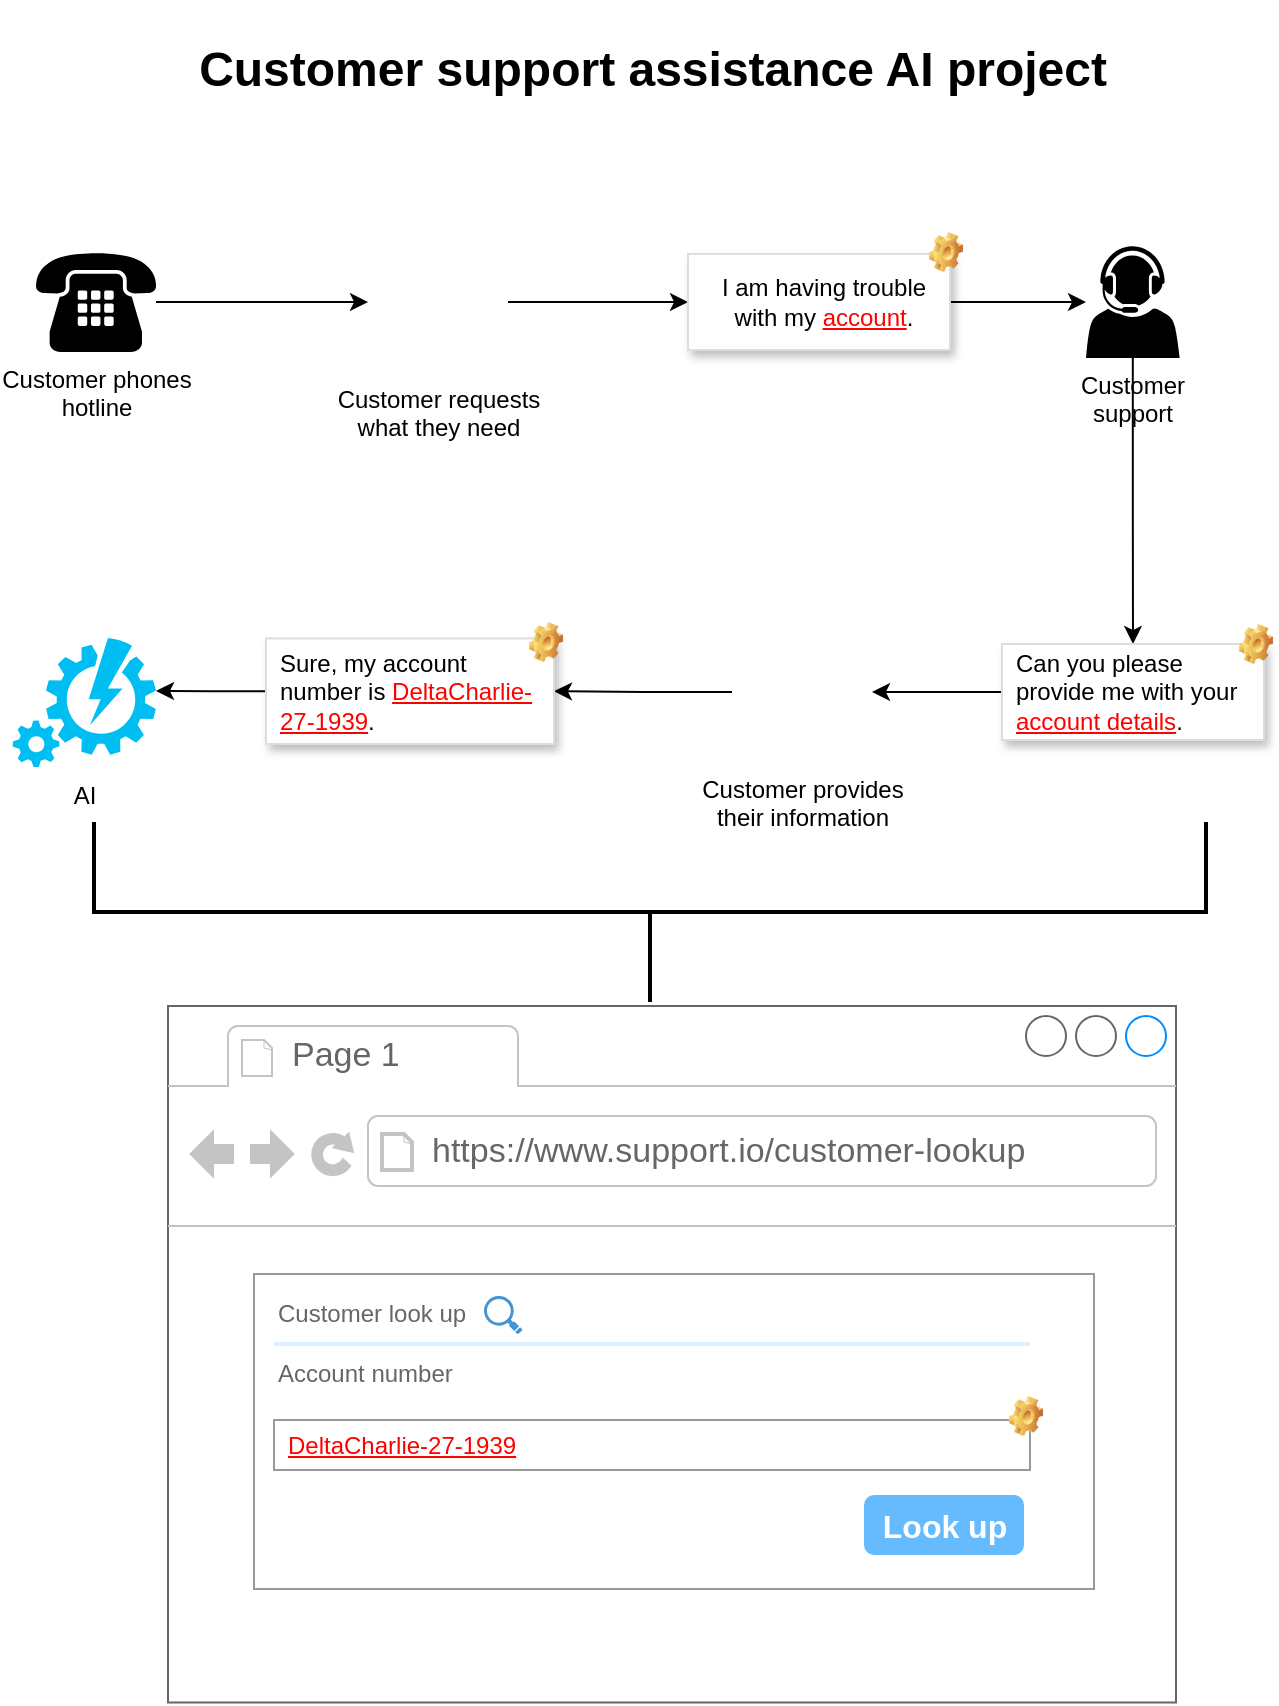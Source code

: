 <mxfile>
    <diagram name="Page-1" id="48qYUu9aeCBkf5nmRLnT">
        <mxGraphModel dx="1001" dy="791" grid="1" gridSize="10" guides="1" tooltips="1" connect="1" arrows="1" fold="1" page="1" pageScale="1" pageWidth="827" pageHeight="1169" background="#ffffff" math="0" shadow="0">
            <root>
                <mxCell id="0"/>
                <mxCell id="1" parent="0"/>
                <mxCell id="u-LkmUuJ965vq0EdiYTF-31" value="" style="strokeWidth=2;html=1;shape=mxgraph.flowchart.annotation_2;align=left;labelPosition=right;pointerEvents=1;direction=north;" parent="1" vertex="1">
                    <mxGeometry x="135" y="435" width="556" height="90" as="geometry"/>
                </mxCell>
                <mxCell id="u-LkmUuJ965vq0EdiYTF-1" value="&lt;h1&gt;&lt;font style=&quot;font-size: 24px;&quot;&gt;Customer support assistance AI project&lt;/font&gt;&lt;/h1&gt;" style="text;html=1;align=center;verticalAlign=middle;resizable=0;points=[];autosize=1;strokeColor=none;fillColor=none;" parent="1" vertex="1">
                    <mxGeometry x="174" y="24" width="480" height="70" as="geometry"/>
                </mxCell>
                <mxCell id="u-LkmUuJ965vq0EdiYTF-5" style="edgeStyle=orthogonalEdgeStyle;rounded=0;orthogonalLoop=1;jettySize=auto;html=1;entryX=0;entryY=0.5;entryDx=0;entryDy=0;" parent="1" source="u-LkmUuJ965vq0EdiYTF-2" target="u-LkmUuJ965vq0EdiYTF-4" edge="1">
                    <mxGeometry relative="1" as="geometry"/>
                </mxCell>
                <mxCell id="u-LkmUuJ965vq0EdiYTF-2" value="Customer phones&lt;br&gt;hotline" style="sketch=0;pointerEvents=1;shadow=0;dashed=0;html=1;strokeColor=none;fillColor=#000000;labelPosition=center;verticalLabelPosition=bottom;verticalAlign=top;outlineConnect=0;align=center;shape=mxgraph.office.devices.phone_traditional;" parent="1" vertex="1">
                    <mxGeometry x="106" y="150" width="60" height="50" as="geometry"/>
                </mxCell>
                <mxCell id="u-LkmUuJ965vq0EdiYTF-8" style="edgeStyle=orthogonalEdgeStyle;rounded=0;orthogonalLoop=1;jettySize=auto;html=1;entryX=0;entryY=0.5;entryDx=0;entryDy=0;" parent="1" source="u-LkmUuJ965vq0EdiYTF-4" target="u-LkmUuJ965vq0EdiYTF-7" edge="1">
                    <mxGeometry relative="1" as="geometry"/>
                </mxCell>
                <mxCell id="u-LkmUuJ965vq0EdiYTF-4" value="Customer requests&lt;br&gt;what they need" style="shape=image;html=1;verticalAlign=top;verticalLabelPosition=bottom;labelBackgroundColor=#ffffff;imageAspect=0;aspect=fixed;image=https://cdn0.iconfinder.com/data/icons/google-material-design-3-0/48/ic_record_voice_over_48px-128.png" parent="1" vertex="1">
                    <mxGeometry x="272" y="140" width="70" height="70" as="geometry"/>
                </mxCell>
                <mxCell id="u-LkmUuJ965vq0EdiYTF-11" style="edgeStyle=orthogonalEdgeStyle;rounded=0;orthogonalLoop=1;jettySize=auto;html=1;" parent="1" source="u-LkmUuJ965vq0EdiYTF-7" target="u-LkmUuJ965vq0EdiYTF-9" edge="1">
                    <mxGeometry relative="1" as="geometry"/>
                </mxCell>
                <mxCell id="u-LkmUuJ965vq0EdiYTF-15" style="edgeStyle=orthogonalEdgeStyle;rounded=0;orthogonalLoop=1;jettySize=auto;html=1;entryX=0.5;entryY=0;entryDx=0;entryDy=0;" parent="1" source="u-LkmUuJ965vq0EdiYTF-9" target="u-LkmUuJ965vq0EdiYTF-14" edge="1">
                    <mxGeometry relative="1" as="geometry"/>
                </mxCell>
                <mxCell id="u-LkmUuJ965vq0EdiYTF-9" value="Customer&lt;br&gt;support" style="sketch=0;pointerEvents=1;shadow=0;dashed=0;html=1;strokeColor=none;fillColor=#000000;labelPosition=center;verticalLabelPosition=bottom;verticalAlign=top;outlineConnect=0;align=center;shape=mxgraph.office.users.call_center_agent;fontColor=#000000;" parent="1" vertex="1">
                    <mxGeometry x="631" y="147" width="46.83" height="56" as="geometry"/>
                </mxCell>
                <mxCell id="u-LkmUuJ965vq0EdiYTF-18" style="edgeStyle=orthogonalEdgeStyle;rounded=0;orthogonalLoop=1;jettySize=auto;html=1;entryX=1;entryY=0.5;entryDx=0;entryDy=0;" parent="1" source="u-LkmUuJ965vq0EdiYTF-14" target="u-LkmUuJ965vq0EdiYTF-17" edge="1">
                    <mxGeometry relative="1" as="geometry"/>
                </mxCell>
                <mxCell id="u-LkmUuJ965vq0EdiYTF-20" style="edgeStyle=orthogonalEdgeStyle;rounded=0;orthogonalLoop=1;jettySize=auto;html=1;entryX=1;entryY=0.5;entryDx=0;entryDy=0;" parent="1" source="u-LkmUuJ965vq0EdiYTF-17" target="u-LkmUuJ965vq0EdiYTF-19" edge="1">
                    <mxGeometry relative="1" as="geometry"/>
                </mxCell>
                <mxCell id="u-LkmUuJ965vq0EdiYTF-17" value="Customer provides&lt;br&gt;their information" style="shape=image;html=1;verticalAlign=top;verticalLabelPosition=bottom;labelBackgroundColor=#ffffff;imageAspect=0;aspect=fixed;image=https://cdn0.iconfinder.com/data/icons/google-material-design-3-0/48/ic_record_voice_over_48px-128.png;direction=east;flipV=0;flipH=1;" parent="1" vertex="1">
                    <mxGeometry x="454" y="335" width="70" height="70" as="geometry"/>
                </mxCell>
                <mxCell id="u-LkmUuJ965vq0EdiYTF-22" value="AI" style="verticalLabelPosition=bottom;html=1;verticalAlign=top;align=center;strokeColor=none;fillColor=#00BEF2;shape=mxgraph.azure.automation;pointerEvents=1;" parent="1" vertex="1">
                    <mxGeometry x="94.33" y="343" width="71.67" height="64.5" as="geometry"/>
                </mxCell>
                <mxCell id="u-LkmUuJ965vq0EdiYTF-24" style="edgeStyle=orthogonalEdgeStyle;rounded=0;orthogonalLoop=1;jettySize=auto;html=1;entryX=1;entryY=0.41;entryDx=0;entryDy=0;entryPerimeter=0;" parent="1" source="u-LkmUuJ965vq0EdiYTF-19" target="u-LkmUuJ965vq0EdiYTF-22" edge="1">
                    <mxGeometry relative="1" as="geometry"/>
                </mxCell>
                <mxCell id="u-LkmUuJ965vq0EdiYTF-25" value="" style="group" parent="1" vertex="1" connectable="0">
                    <mxGeometry x="221" y="335" width="150" height="61" as="geometry"/>
                </mxCell>
                <mxCell id="u-LkmUuJ965vq0EdiYTF-19" value="Sure, my account number is&amp;nbsp;&lt;font color=&quot;#ff0000&quot;&gt;&lt;u&gt;DeltaCharlie-27-1939&lt;/u&gt;&lt;/font&gt;." style="dashed=0;strokeColor=#dddddd;shadow=1;strokeWidth=1;labelPosition=center;verticalLabelPosition=middle;align=left;verticalAlign=middle;spacingLeft=5;fontSize=12;whiteSpace=wrap;html=1;" parent="u-LkmUuJ965vq0EdiYTF-25" vertex="1">
                    <mxGeometry y="8.24" width="144" height="52.76" as="geometry"/>
                </mxCell>
                <mxCell id="u-LkmUuJ965vq0EdiYTF-21" value="" style="image;html=1;image=img/lib/clip_art/general/Gear_128x128.png" parent="u-LkmUuJ965vq0EdiYTF-25" vertex="1">
                    <mxGeometry x="130" width="20" height="20" as="geometry"/>
                </mxCell>
                <mxCell id="u-LkmUuJ965vq0EdiYTF-26" value="" style="group" parent="1" vertex="1" connectable="0">
                    <mxGeometry x="423" y="142" width="140" height="57" as="geometry"/>
                </mxCell>
                <mxCell id="u-LkmUuJ965vq0EdiYTF-7" value="I am having trouble with my &lt;font style=&quot;&quot; color=&quot;#ff0000&quot;&gt;&lt;u&gt;account&lt;/u&gt;&lt;/font&gt;." style="dashed=0;strokeColor=#dddddd;shadow=1;strokeWidth=1;labelPosition=center;verticalLabelPosition=middle;align=center;verticalAlign=middle;spacingLeft=5;fontSize=12;whiteSpace=wrap;html=1;" parent="u-LkmUuJ965vq0EdiYTF-26" vertex="1">
                    <mxGeometry x="9" y="9" width="131" height="48" as="geometry"/>
                </mxCell>
                <mxCell id="u-LkmUuJ965vq0EdiYTF-12" value="" style="image;html=1;image=img/lib/clip_art/general/Gear_128x128.png" parent="u-LkmUuJ965vq0EdiYTF-26" vertex="1">
                    <mxGeometry x="128" y="-2" width="20" height="20" as="geometry"/>
                </mxCell>
                <mxCell id="u-LkmUuJ965vq0EdiYTF-27" value="" style="group" parent="1" vertex="1" connectable="0">
                    <mxGeometry x="589" y="336" width="137" height="58" as="geometry"/>
                </mxCell>
                <mxCell id="u-LkmUuJ965vq0EdiYTF-14" value="Can you please provide me with your &lt;font color=&quot;#ff0000&quot;&gt;&lt;u&gt;account&amp;nbsp;details&lt;/u&gt;&lt;/font&gt;." style="dashed=0;strokeColor=#dddddd;shadow=1;strokeWidth=1;labelPosition=center;verticalLabelPosition=middle;align=left;verticalAlign=middle;spacingLeft=5;fontSize=12;whiteSpace=wrap;html=1;" parent="u-LkmUuJ965vq0EdiYTF-27" vertex="1">
                    <mxGeometry y="10" width="131" height="48" as="geometry"/>
                </mxCell>
                <mxCell id="u-LkmUuJ965vq0EdiYTF-16" value="" style="image;html=1;image=img/lib/clip_art/general/Gear_128x128.png" parent="u-LkmUuJ965vq0EdiYTF-27" vertex="1">
                    <mxGeometry x="117" width="20" height="20" as="geometry"/>
                </mxCell>
                <mxCell id="u-LkmUuJ965vq0EdiYTF-28" value="" style="strokeWidth=1;shadow=0;dashed=0;align=center;html=1;shape=mxgraph.mockup.containers.browserWindow;rSize=0;strokeColor=#666666;strokeColor2=#008cff;strokeColor3=#c4c4c4;mainText=,;recursiveResize=0;" parent="1" vertex="1">
                    <mxGeometry x="172" y="527" width="504" height="348.22" as="geometry"/>
                </mxCell>
                <mxCell id="u-LkmUuJ965vq0EdiYTF-29" value="Page 1" style="strokeWidth=1;shadow=0;dashed=0;align=center;html=1;shape=mxgraph.mockup.containers.anchor;fontSize=17;fontColor=#666666;align=left;whiteSpace=wrap;" parent="u-LkmUuJ965vq0EdiYTF-28" vertex="1">
                    <mxGeometry x="60" y="12" width="110" height="26" as="geometry"/>
                </mxCell>
                <mxCell id="u-LkmUuJ965vq0EdiYTF-30" value="https://www.support.io/customer-lookup" style="strokeWidth=1;shadow=0;dashed=0;align=center;html=1;shape=mxgraph.mockup.containers.anchor;rSize=0;fontSize=17;fontColor=#666666;align=left;" parent="u-LkmUuJ965vq0EdiYTF-28" vertex="1">
                    <mxGeometry x="130" y="60" width="310" height="26" as="geometry"/>
                </mxCell>
                <mxCell id="u-LkmUuJ965vq0EdiYTF-32" value="" style="strokeWidth=1;shadow=0;dashed=0;align=center;html=1;shape=mxgraph.mockup.forms.rrect;rSize=0;strokeColor=#999999;fillColor=#ffffff;" parent="1" vertex="1">
                    <mxGeometry x="215" y="661" width="420" height="157.5" as="geometry"/>
                </mxCell>
                <mxCell id="u-LkmUuJ965vq0EdiYTF-33" value="Customer look up" style="strokeWidth=1;shadow=0;dashed=0;align=center;html=1;shape=mxgraph.mockup.forms.anchor;fontSize=12;fontColor=#666666;align=left;resizeWidth=1;spacingLeft=0;" parent="u-LkmUuJ965vq0EdiYTF-32" vertex="1">
                    <mxGeometry width="210" height="20" relative="1" as="geometry">
                        <mxPoint x="10" y="10" as="offset"/>
                    </mxGeometry>
                </mxCell>
                <mxCell id="u-LkmUuJ965vq0EdiYTF-34" value="" style="shape=line;strokeColor=#ddeeff;strokeWidth=2;html=1;resizeWidth=1;" parent="u-LkmUuJ965vq0EdiYTF-32" vertex="1">
                    <mxGeometry width="378" height="10" relative="1" as="geometry">
                        <mxPoint x="10" y="30" as="offset"/>
                    </mxGeometry>
                </mxCell>
                <mxCell id="u-LkmUuJ965vq0EdiYTF-35" value="Account number" style="strokeWidth=1;shadow=0;dashed=0;align=center;html=1;shape=mxgraph.mockup.forms.anchor;fontSize=12;fontColor=#666666;align=left;resizeWidth=1;spacingLeft=0;" parent="u-LkmUuJ965vq0EdiYTF-32" vertex="1">
                    <mxGeometry width="210" height="20" relative="1" as="geometry">
                        <mxPoint x="10" y="40" as="offset"/>
                    </mxGeometry>
                </mxCell>
                <mxCell id="u-LkmUuJ965vq0EdiYTF-36" value="&lt;u style=&quot;border-color: var(--border-color); color: rgb(255, 0, 0);&quot;&gt;DeltaCharlie-27-1939&lt;/u&gt;" style="strokeWidth=1;shadow=0;dashed=0;align=center;html=1;shape=mxgraph.mockup.forms.rrect;rSize=0;strokeColor=#999999;fontColor=#666666;align=left;spacingLeft=5;resizeWidth=1;" parent="u-LkmUuJ965vq0EdiYTF-32" vertex="1">
                    <mxGeometry width="378" height="25" relative="1" as="geometry">
                        <mxPoint x="10" y="73" as="offset"/>
                    </mxGeometry>
                </mxCell>
                <mxCell id="u-LkmUuJ965vq0EdiYTF-39" value="Look up" style="strokeWidth=1;shadow=0;dashed=0;align=center;html=1;shape=mxgraph.mockup.forms.rrect;rSize=5;strokeColor=none;fontColor=#ffffff;fillColor=#66bbff;fontSize=16;fontStyle=1;" parent="u-LkmUuJ965vq0EdiYTF-32" vertex="1">
                    <mxGeometry y="1" width="80" height="30" relative="1" as="geometry">
                        <mxPoint x="305" y="-47" as="offset"/>
                    </mxGeometry>
                </mxCell>
                <mxCell id="u-LkmUuJ965vq0EdiYTF-45" value="" style="shadow=0;dashed=0;html=1;strokeColor=none;fillColor=#4495D1;labelPosition=center;verticalLabelPosition=bottom;verticalAlign=top;align=center;outlineConnect=0;shape=mxgraph.veeam.magnifying_glass;pointerEvents=1;" parent="u-LkmUuJ965vq0EdiYTF-32" vertex="1">
                    <mxGeometry x="115" y="11" width="19.28" height="19" as="geometry"/>
                </mxCell>
                <mxCell id="u-LkmUuJ965vq0EdiYTF-46" value="" style="image;html=1;image=img/lib/clip_art/general/Gear_128x128.png" parent="u-LkmUuJ965vq0EdiYTF-32" vertex="1">
                    <mxGeometry x="376" y="61" width="20" height="20" as="geometry"/>
                </mxCell>
            </root>
        </mxGraphModel>
    </diagram>
</mxfile>